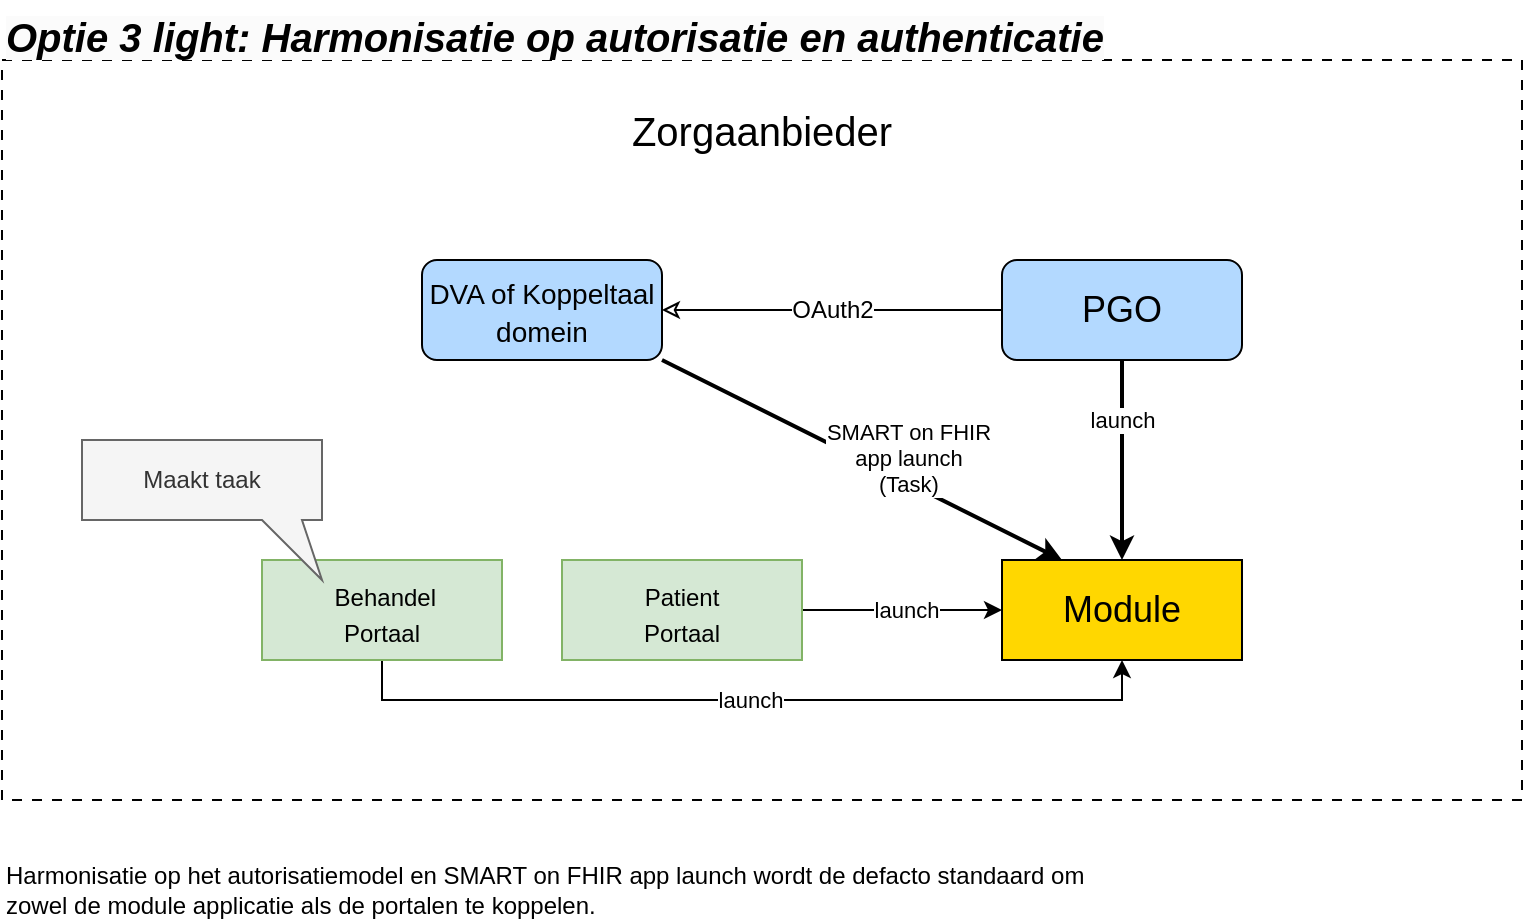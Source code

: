 <mxfile version="26.0.16">
  <diagram name="Page-1" id="AHYJxbk9YULL7Bk-z8VX">
    <mxGraphModel dx="1242" dy="882" grid="1" gridSize="10" guides="1" tooltips="1" connect="1" arrows="1" fold="1" page="1" pageScale="1" pageWidth="827" pageHeight="1169" math="0" shadow="0">
      <root>
        <mxCell id="0" />
        <mxCell id="1" parent="0" />
        <mxCell id="8134mIudAPuQFdkFbRee-2" value="" style="rounded=0;whiteSpace=wrap;html=1;dashed=1;dashPattern=5 5;fillColor=none;strokeColor=#000000;movable=0;resizable=0;rotatable=0;deletable=0;editable=0;locked=1;connectable=0;" parent="1" vertex="1">
          <mxGeometry x="40" y="40" width="760" height="370" as="geometry" />
        </mxCell>
        <mxCell id="8134mIudAPuQFdkFbRee-3" value="Zorgaanbieder" style="text;html=1;strokeColor=none;fillColor=none;align=center;verticalAlign=middle;whiteSpace=wrap;rounded=0;fontSize=20;fontStyle=0;" parent="1" vertex="1">
          <mxGeometry x="360" y="60" width="120" height="30" as="geometry" />
        </mxCell>
        <mxCell id="8134mIudAPuQFdkFbRee-4" value="&lt;div style=&quot;line-height: 100%;&quot;&gt;&lt;font style=&quot;font-size: 14px;&quot;&gt;DVA of Koppeltaal domein&lt;/font&gt;&lt;/div&gt;" style="rounded=1;whiteSpace=wrap;html=1;fillColor=#B3D9FF;strokeColor=#000000;fontSize=18;arcSize=15;" parent="1" vertex="1">
          <mxGeometry x="250" y="140" width="120" height="50" as="geometry" />
        </mxCell>
        <mxCell id="8134mIudAPuQFdkFbRee-5" value="PGO" style="rounded=1;whiteSpace=wrap;html=1;fillColor=#B3D9FF;strokeColor=#000000;fontSize=18;arcSize=15;" parent="1" vertex="1">
          <mxGeometry x="540" y="140" width="120" height="50" as="geometry" />
        </mxCell>
        <mxCell id="8134mIudAPuQFdkFbRee-6" value="Module" style="rounded=0;whiteSpace=wrap;html=1;fillColor=#FFD700;strokeColor=#000000;fontSize=18;" parent="1" vertex="1">
          <mxGeometry x="540" y="290" width="120" height="50" as="geometry" />
        </mxCell>
        <mxCell id="8134mIudAPuQFdkFbRee-7" value="OAuth2" style="edgeStyle=orthogonalEdgeStyle;rounded=0;orthogonalLoop=1;jettySize=auto;html=1;exitX=1;exitY=0.5;exitDx=0;exitDy=0;strokeColor=#000000;fontSize=12;startArrow=classic;startFill=0;endArrow=none;entryX=0;entryY=0.5;entryDx=0;entryDy=0;" parent="1" source="8134mIudAPuQFdkFbRee-4" target="8134mIudAPuQFdkFbRee-5" edge="1">
          <mxGeometry relative="1" as="geometry">
            <mxPoint x="329" y="165" as="sourcePoint" />
            <mxPoint x="389" y="165" as="targetPoint" />
            <mxPoint as="offset" />
          </mxGeometry>
        </mxCell>
        <mxCell id="8134mIudAPuQFdkFbRee-8" value="SMART on FHIR&lt;div&gt;app launch&lt;/div&gt;&lt;div&gt;(Task)&lt;/div&gt;" style="rounded=0;orthogonalLoop=1;jettySize=auto;html=1;exitX=1;exitY=1;exitDx=0;exitDy=0;entryX=0.25;entryY=0;entryDx=0;entryDy=0;strokeColor=#000000;strokeWidth=2;fontSize=11;startArrow=none;startFill=0;endArrow=classic;endFill=1;" parent="1" source="8134mIudAPuQFdkFbRee-4" target="8134mIudAPuQFdkFbRee-6" edge="1">
          <mxGeometry x="0.18" y="11" relative="1" as="geometry">
            <mxPoint as="offset" />
          </mxGeometry>
        </mxCell>
        <mxCell id="8134mIudAPuQFdkFbRee-9" value="launch" style="rounded=0;orthogonalLoop=1;jettySize=auto;html=1;exitX=0.5;exitY=1;exitDx=0;exitDy=0;strokeColor=#000000;strokeWidth=2;fontSize=11;entryX=0.5;entryY=0;entryDx=0;entryDy=0;" parent="1" source="8134mIudAPuQFdkFbRee-5" target="8134mIudAPuQFdkFbRee-6" edge="1">
          <mxGeometry x="-0.4" relative="1" as="geometry">
            <mxPoint as="offset" />
            <mxPoint x="390" y="280" as="targetPoint" />
          </mxGeometry>
        </mxCell>
        <mxCell id="cy_ahVFa6HVUHWgnelpP-2" style="edgeStyle=orthogonalEdgeStyle;rounded=0;orthogonalLoop=1;jettySize=auto;html=1;entryX=0;entryY=0.5;entryDx=0;entryDy=0;" parent="1" source="cy_ahVFa6HVUHWgnelpP-1" target="8134mIudAPuQFdkFbRee-6" edge="1">
          <mxGeometry relative="1" as="geometry" />
        </mxCell>
        <mxCell id="cy_ahVFa6HVUHWgnelpP-3" value="launch" style="edgeLabel;html=1;align=center;verticalAlign=middle;resizable=0;points=[];" parent="cy_ahVFa6HVUHWgnelpP-2" vertex="1" connectable="0">
          <mxGeometry x="0.033" y="-2" relative="1" as="geometry">
            <mxPoint y="-2" as="offset" />
          </mxGeometry>
        </mxCell>
        <mxCell id="cy_ahVFa6HVUHWgnelpP-1" value="&lt;div style=&quot;line-height: 100%;&quot;&gt;&lt;font style=&quot;font-size: 12px; line-height: 100%;&quot;&gt;Patient&lt;/font&gt;&lt;div&gt;&lt;font style=&quot;font-size: 12px; line-height: 100%;&quot;&gt;Portaal&lt;/font&gt;&lt;/div&gt;&lt;/div&gt;" style="rounded=0;whiteSpace=wrap;html=1;fillColor=#d5e8d4;strokeColor=#82b366;fontSize=18;verticalAlign=middle;" parent="1" vertex="1">
          <mxGeometry x="320" y="290" width="120" height="50" as="geometry" />
        </mxCell>
        <mxCell id="FcpIPLqm7r6Kxf1jZpRy-1" value="Harmonisatie op het autorisatiemodel en SMART on FHIR app launch wordt de defacto standaard om zowel de module applicatie als de portalen te koppelen." style="text;html=1;align=left;verticalAlign=middle;whiteSpace=wrap;rounded=0;" parent="1" vertex="1">
          <mxGeometry x="40" y="440" width="560" height="30" as="geometry" />
        </mxCell>
        <mxCell id="f7gBogksQmtnomkRgFfb-1" value="&lt;span style=&quot;color: rgb(0, 0, 0); font-family: Helvetica; font-size: 20px; font-style: italic; font-variant-ligatures: normal; font-variant-caps: normal; font-weight: 700; letter-spacing: normal; orphans: 2; text-align: center; text-indent: 0px; text-transform: none; widows: 2; word-spacing: 0px; -webkit-text-stroke-width: 0px; white-space: normal; background-color: rgb(251, 251, 251); text-decoration-thickness: initial; text-decoration-style: initial; text-decoration-color: initial; display: inline !important; float: none;&quot;&gt;Optie 3 light: Harmonisatie op autorisatie en authenticatie&lt;/span&gt;" style="text;whiteSpace=wrap;html=1;" parent="1" vertex="1">
          <mxGeometry x="40" y="10" width="750" height="70" as="geometry" />
        </mxCell>
        <mxCell id="VYO9Jjl8WV9sqVUqGdIa-3" style="edgeStyle=orthogonalEdgeStyle;rounded=0;orthogonalLoop=1;jettySize=auto;html=1;entryX=0.5;entryY=1;entryDx=0;entryDy=0;" edge="1" parent="1" source="VYO9Jjl8WV9sqVUqGdIa-1" target="8134mIudAPuQFdkFbRee-6">
          <mxGeometry relative="1" as="geometry">
            <Array as="points">
              <mxPoint x="230" y="360" />
              <mxPoint x="600" y="360" />
            </Array>
          </mxGeometry>
        </mxCell>
        <mxCell id="VYO9Jjl8WV9sqVUqGdIa-4" value="launch" style="edgeLabel;html=1;align=center;verticalAlign=middle;resizable=0;points=[];" vertex="1" connectable="0" parent="VYO9Jjl8WV9sqVUqGdIa-3">
          <mxGeometry x="0.039" y="-1" relative="1" as="geometry">
            <mxPoint x="-9" y="-1" as="offset" />
          </mxGeometry>
        </mxCell>
        <mxCell id="VYO9Jjl8WV9sqVUqGdIa-1" value="&lt;div style=&quot;line-height: 100%;&quot;&gt;&lt;font style=&quot;font-size: 12px; line-height: 100%;&quot;&gt;&amp;nbsp;Behandel&lt;/font&gt;&lt;div&gt;&lt;font style=&quot;font-size: 12px; line-height: 100%;&quot;&gt;Portaal&lt;/font&gt;&lt;/div&gt;&lt;/div&gt;" style="rounded=0;whiteSpace=wrap;html=1;fillColor=#d5e8d4;strokeColor=#82b366;fontSize=18;verticalAlign=middle;" vertex="1" parent="1">
          <mxGeometry x="170" y="290" width="120" height="50" as="geometry" />
        </mxCell>
        <mxCell id="8134mIudAPuQFdkFbRee-13" value="Maakt taak" style="shape=callout;whiteSpace=wrap;html=1;perimeter=calloutPerimeter;fillColor=#f5f5f5;strokeColor=#666666;fontColor=#333333;position2=1;base=20;size=30;position=0.75;" parent="1" vertex="1">
          <mxGeometry x="80" y="230" width="120" height="70" as="geometry" />
        </mxCell>
      </root>
    </mxGraphModel>
  </diagram>
</mxfile>
